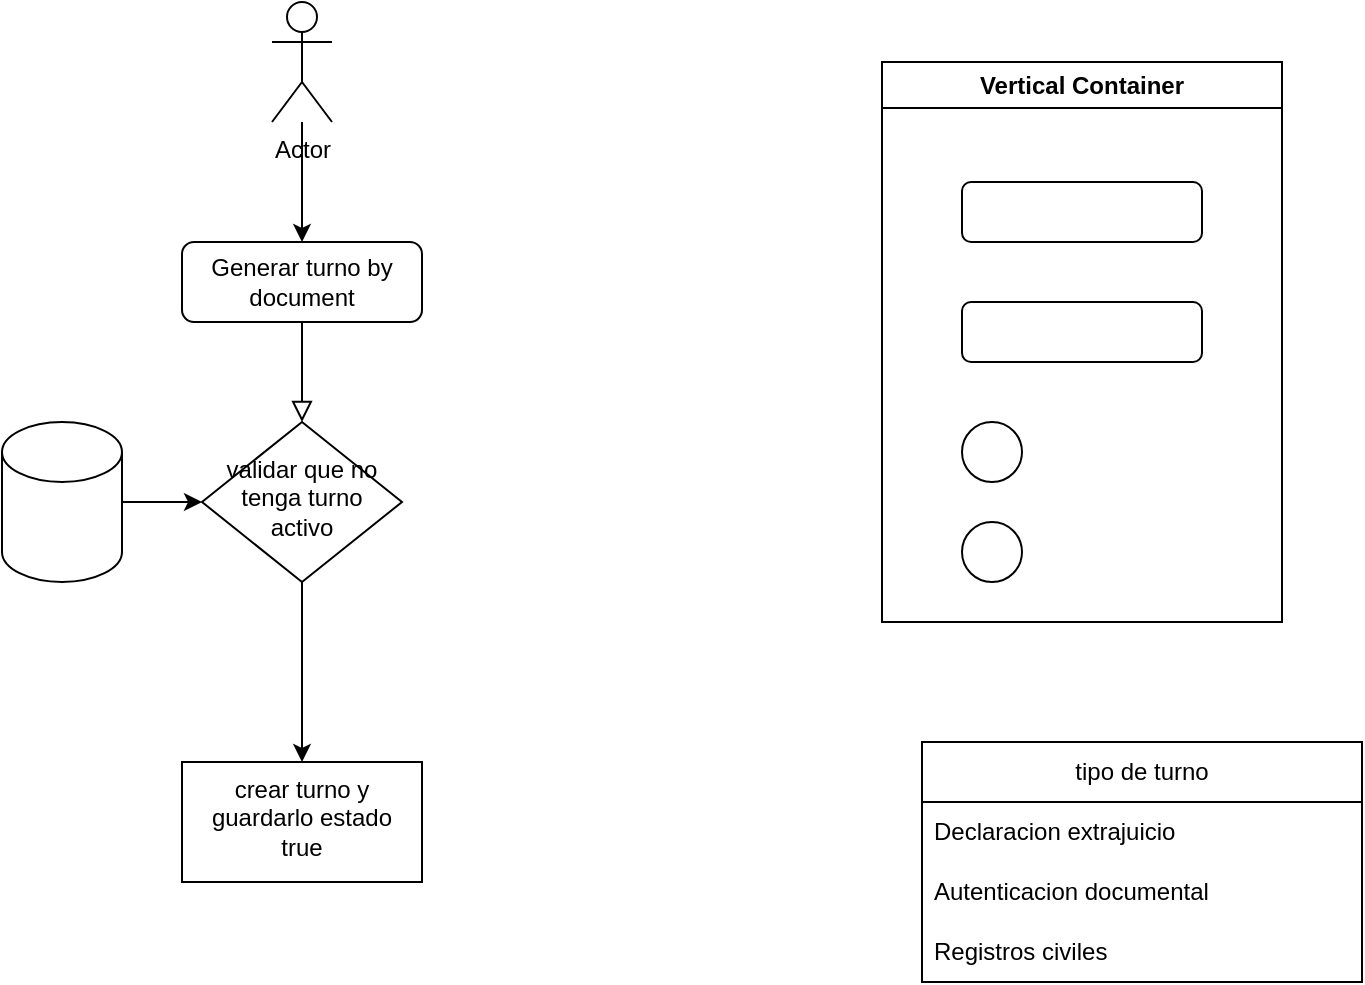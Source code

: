 <mxfile version="24.7.12">
  <diagram id="C5RBs43oDa-KdzZeNtuy" name="Page-1">
    <mxGraphModel dx="1434" dy="738" grid="1" gridSize="10" guides="1" tooltips="1" connect="1" arrows="1" fold="1" page="1" pageScale="1" pageWidth="827" pageHeight="1169" math="0" shadow="0">
      <root>
        <mxCell id="WIyWlLk6GJQsqaUBKTNV-0" />
        <mxCell id="WIyWlLk6GJQsqaUBKTNV-1" parent="WIyWlLk6GJQsqaUBKTNV-0" />
        <mxCell id="WIyWlLk6GJQsqaUBKTNV-2" value="" style="rounded=0;html=1;jettySize=auto;orthogonalLoop=1;fontSize=11;endArrow=block;endFill=0;endSize=8;strokeWidth=1;shadow=0;labelBackgroundColor=none;edgeStyle=orthogonalEdgeStyle;" parent="WIyWlLk6GJQsqaUBKTNV-1" source="WIyWlLk6GJQsqaUBKTNV-3" target="WIyWlLk6GJQsqaUBKTNV-6" edge="1">
          <mxGeometry relative="1" as="geometry" />
        </mxCell>
        <mxCell id="WIyWlLk6GJQsqaUBKTNV-3" value="Generar turno by document" style="rounded=1;whiteSpace=wrap;html=1;fontSize=12;glass=0;strokeWidth=1;shadow=0;" parent="WIyWlLk6GJQsqaUBKTNV-1" vertex="1">
          <mxGeometry x="170" y="160" width="120" height="40" as="geometry" />
        </mxCell>
        <mxCell id="BmHPlBNKBKgDmf40QTY2-6" value="" style="edgeStyle=orthogonalEdgeStyle;rounded=0;orthogonalLoop=1;jettySize=auto;html=1;" edge="1" parent="WIyWlLk6GJQsqaUBKTNV-1" source="WIyWlLk6GJQsqaUBKTNV-6" target="BmHPlBNKBKgDmf40QTY2-5">
          <mxGeometry relative="1" as="geometry" />
        </mxCell>
        <mxCell id="WIyWlLk6GJQsqaUBKTNV-6" value="validar que no tenga turno activo" style="rhombus;whiteSpace=wrap;html=1;shadow=0;fontFamily=Helvetica;fontSize=12;align=center;strokeWidth=1;spacing=6;spacingTop=-4;" parent="WIyWlLk6GJQsqaUBKTNV-1" vertex="1">
          <mxGeometry x="180" y="250" width="100" height="80" as="geometry" />
        </mxCell>
        <mxCell id="BmHPlBNKBKgDmf40QTY2-1" style="edgeStyle=orthogonalEdgeStyle;rounded=0;orthogonalLoop=1;jettySize=auto;html=1;entryX=0.5;entryY=0;entryDx=0;entryDy=0;" edge="1" parent="WIyWlLk6GJQsqaUBKTNV-1" source="BmHPlBNKBKgDmf40QTY2-0" target="WIyWlLk6GJQsqaUBKTNV-3">
          <mxGeometry relative="1" as="geometry" />
        </mxCell>
        <mxCell id="BmHPlBNKBKgDmf40QTY2-0" value="Actor" style="shape=umlActor;verticalLabelPosition=bottom;verticalAlign=top;html=1;outlineConnect=0;" vertex="1" parent="WIyWlLk6GJQsqaUBKTNV-1">
          <mxGeometry x="215" y="40" width="30" height="60" as="geometry" />
        </mxCell>
        <mxCell id="BmHPlBNKBKgDmf40QTY2-4" style="edgeStyle=orthogonalEdgeStyle;rounded=0;orthogonalLoop=1;jettySize=auto;html=1;entryX=0;entryY=0.5;entryDx=0;entryDy=0;" edge="1" parent="WIyWlLk6GJQsqaUBKTNV-1" source="BmHPlBNKBKgDmf40QTY2-3" target="WIyWlLk6GJQsqaUBKTNV-6">
          <mxGeometry relative="1" as="geometry" />
        </mxCell>
        <mxCell id="BmHPlBNKBKgDmf40QTY2-3" value="" style="shape=cylinder3;whiteSpace=wrap;html=1;boundedLbl=1;backgroundOutline=1;size=15;" vertex="1" parent="WIyWlLk6GJQsqaUBKTNV-1">
          <mxGeometry x="80" y="250" width="60" height="80" as="geometry" />
        </mxCell>
        <mxCell id="BmHPlBNKBKgDmf40QTY2-5" value="crear turno y guardarlo estado true" style="whiteSpace=wrap;html=1;shadow=0;strokeWidth=1;spacing=6;spacingTop=-4;" vertex="1" parent="WIyWlLk6GJQsqaUBKTNV-1">
          <mxGeometry x="170" y="420" width="120" height="60" as="geometry" />
        </mxCell>
        <mxCell id="BmHPlBNKBKgDmf40QTY2-7" value="tipo de turno" style="swimlane;fontStyle=0;childLayout=stackLayout;horizontal=1;startSize=30;horizontalStack=0;resizeParent=1;resizeParentMax=0;resizeLast=0;collapsible=1;marginBottom=0;whiteSpace=wrap;html=1;" vertex="1" parent="WIyWlLk6GJQsqaUBKTNV-1">
          <mxGeometry x="540" y="410" width="220" height="120" as="geometry" />
        </mxCell>
        <mxCell id="BmHPlBNKBKgDmf40QTY2-8" value="Declaracion extrajuicio" style="text;strokeColor=none;fillColor=none;align=left;verticalAlign=middle;spacingLeft=4;spacingRight=4;overflow=hidden;points=[[0,0.5],[1,0.5]];portConstraint=eastwest;rotatable=0;whiteSpace=wrap;html=1;" vertex="1" parent="BmHPlBNKBKgDmf40QTY2-7">
          <mxGeometry y="30" width="220" height="30" as="geometry" />
        </mxCell>
        <mxCell id="BmHPlBNKBKgDmf40QTY2-9" value="Autenticacion documental" style="text;strokeColor=none;fillColor=none;align=left;verticalAlign=middle;spacingLeft=4;spacingRight=4;overflow=hidden;points=[[0,0.5],[1,0.5]];portConstraint=eastwest;rotatable=0;whiteSpace=wrap;html=1;" vertex="1" parent="BmHPlBNKBKgDmf40QTY2-7">
          <mxGeometry y="60" width="220" height="30" as="geometry" />
        </mxCell>
        <mxCell id="BmHPlBNKBKgDmf40QTY2-10" value="Registros civiles" style="text;strokeColor=none;fillColor=none;align=left;verticalAlign=middle;spacingLeft=4;spacingRight=4;overflow=hidden;points=[[0,0.5],[1,0.5]];portConstraint=eastwest;rotatable=0;whiteSpace=wrap;html=1;" vertex="1" parent="BmHPlBNKBKgDmf40QTY2-7">
          <mxGeometry y="90" width="220" height="30" as="geometry" />
        </mxCell>
        <mxCell id="BmHPlBNKBKgDmf40QTY2-11" value="Vertical Container" style="swimlane;whiteSpace=wrap;html=1;" vertex="1" parent="WIyWlLk6GJQsqaUBKTNV-1">
          <mxGeometry x="520" y="70" width="200" height="280" as="geometry" />
        </mxCell>
        <mxCell id="BmHPlBNKBKgDmf40QTY2-12" value="" style="rounded=1;whiteSpace=wrap;html=1;" vertex="1" parent="BmHPlBNKBKgDmf40QTY2-11">
          <mxGeometry x="40" y="60" width="120" height="30" as="geometry" />
        </mxCell>
        <mxCell id="BmHPlBNKBKgDmf40QTY2-13" value="" style="rounded=1;whiteSpace=wrap;html=1;" vertex="1" parent="BmHPlBNKBKgDmf40QTY2-11">
          <mxGeometry x="40" y="120" width="120" height="30" as="geometry" />
        </mxCell>
        <mxCell id="BmHPlBNKBKgDmf40QTY2-14" value="" style="ellipse;whiteSpace=wrap;html=1;aspect=fixed;" vertex="1" parent="BmHPlBNKBKgDmf40QTY2-11">
          <mxGeometry x="40" y="180" width="30" height="30" as="geometry" />
        </mxCell>
        <mxCell id="BmHPlBNKBKgDmf40QTY2-15" value="" style="ellipse;whiteSpace=wrap;html=1;aspect=fixed;" vertex="1" parent="BmHPlBNKBKgDmf40QTY2-11">
          <mxGeometry x="40" y="230" width="30" height="30" as="geometry" />
        </mxCell>
      </root>
    </mxGraphModel>
  </diagram>
</mxfile>
